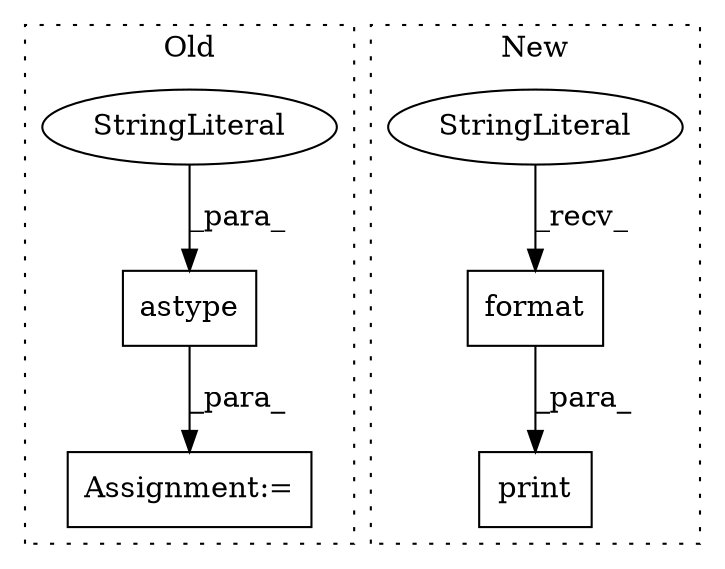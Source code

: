 digraph G {
subgraph cluster0 {
1 [label="astype" a="32" s="2397,2413" l="7,1" shape="box"];
4 [label="Assignment:=" a="7" s="2339" l="12" shape="box"];
6 [label="StringLiteral" a="45" s="2404" l="9" shape="ellipse"];
label = "Old";
style="dotted";
}
subgraph cluster1 {
2 [label="format" a="32" s="3511,3550" l="7,1" shape="box"];
3 [label="StringLiteral" a="45" s="3488" l="22" shape="ellipse"];
5 [label="print" a="32" s="3482,3551" l="6,1" shape="box"];
label = "New";
style="dotted";
}
1 -> 4 [label="_para_"];
2 -> 5 [label="_para_"];
3 -> 2 [label="_recv_"];
6 -> 1 [label="_para_"];
}